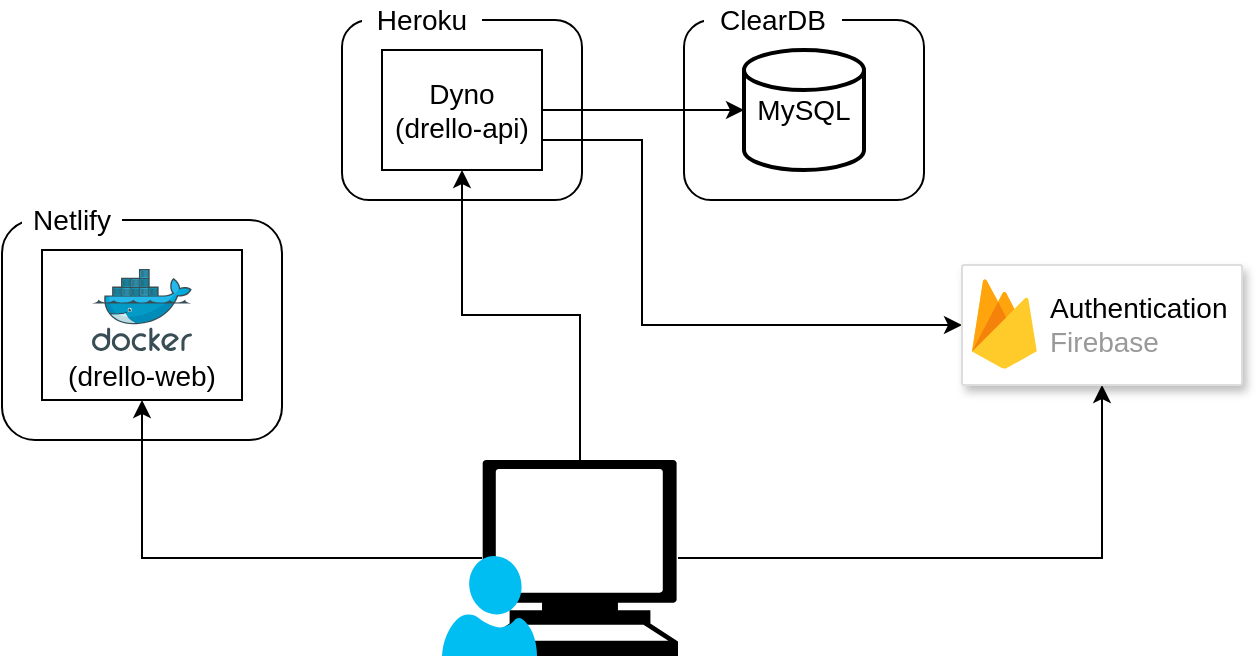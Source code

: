 <mxfile version="14.7.4" type="github">
  <diagram id="Qb-pGNMmlUkJ60Nu40Tt" name="Page-1">
    <mxGraphModel dx="922" dy="521" grid="1" gridSize="10" guides="1" tooltips="1" connect="1" arrows="1" fold="1" page="1" pageScale="1" pageWidth="827" pageHeight="1169" math="0" shadow="0">
      <root>
        <mxCell id="0" />
        <mxCell id="1" parent="0" />
        <mxCell id="jszqNJm5EIXziX5OZCZj-31" value="" style="edgeStyle=orthogonalEdgeStyle;rounded=0;orthogonalLoop=1;jettySize=auto;html=1;entryX=0.5;entryY=1;entryDx=0;entryDy=0;" edge="1" parent="1" source="jszqNJm5EIXziX5OZCZj-1" target="jszqNJm5EIXziX5OZCZj-18">
          <mxGeometry relative="1" as="geometry">
            <mxPoint x="478" y="289" as="targetPoint" />
          </mxGeometry>
        </mxCell>
        <mxCell id="jszqNJm5EIXziX5OZCZj-1" value="" style="shape=mxgraph.signs.tech.computer;html=1;pointerEvents=1;fillColor=#000000;strokeColor=none;verticalLabelPosition=bottom;verticalAlign=top;align=center;" vertex="1" parent="1">
          <mxGeometry x="300" y="240" width="98" height="98" as="geometry" />
        </mxCell>
        <mxCell id="jszqNJm5EIXziX5OZCZj-2" value="" style="verticalLabelPosition=bottom;html=1;verticalAlign=top;align=center;strokeColor=none;fillColor=#00BEF2;shape=mxgraph.azure.user;" vertex="1" parent="1">
          <mxGeometry x="280" y="288" width="47.5" height="50" as="geometry" />
        </mxCell>
        <mxCell id="jszqNJm5EIXziX5OZCZj-4" value="" style="rounded=1;whiteSpace=wrap;html=1;" vertex="1" parent="1">
          <mxGeometry x="60" y="120" width="140" height="110" as="geometry" />
        </mxCell>
        <mxCell id="jszqNJm5EIXziX5OZCZj-5" value="&lt;font style=&quot;font-size: 14px&quot;&gt;Netlify&lt;/font&gt;" style="text;html=1;strokeColor=none;align=center;verticalAlign=middle;whiteSpace=wrap;rounded=0;fillColor=#ffffff;" vertex="1" parent="1">
          <mxGeometry x="70" y="110" width="50" height="20" as="geometry" />
        </mxCell>
        <mxCell id="jszqNJm5EIXziX5OZCZj-7" value="&lt;font style=&quot;font-size: 14px&quot;&gt;&lt;br&gt;&lt;br&gt;&lt;br&gt;(drello-web)&lt;br&gt;&lt;/font&gt;" style="rounded=0;whiteSpace=wrap;html=1;fillColor=#ffffff;" vertex="1" parent="1">
          <mxGeometry x="80" y="135" width="100" height="75" as="geometry" />
        </mxCell>
        <mxCell id="jszqNJm5EIXziX5OZCZj-8" value="" style="rounded=1;whiteSpace=wrap;html=1;" vertex="1" parent="1">
          <mxGeometry x="230" y="20" width="120" height="90" as="geometry" />
        </mxCell>
        <mxCell id="jszqNJm5EIXziX5OZCZj-9" value="&lt;font style=&quot;font-size: 14px&quot;&gt;Heroku&lt;/font&gt;" style="text;html=1;strokeColor=none;align=center;verticalAlign=middle;whiteSpace=wrap;rounded=0;fillColor=#ffffff;" vertex="1" parent="1">
          <mxGeometry x="240" y="10" width="60" height="20" as="geometry" />
        </mxCell>
        <mxCell id="jszqNJm5EIXziX5OZCZj-33" value="" style="edgeStyle=orthogonalEdgeStyle;rounded=0;orthogonalLoop=1;jettySize=auto;html=1;exitX=1;exitY=0.75;exitDx=0;exitDy=0;entryX=0;entryY=0.5;entryDx=0;entryDy=0;" edge="1" parent="1" source="jszqNJm5EIXziX5OZCZj-10" target="jszqNJm5EIXziX5OZCZj-18">
          <mxGeometry relative="1" as="geometry">
            <mxPoint x="170" y="65" as="targetPoint" />
            <Array as="points">
              <mxPoint x="380" y="80" />
              <mxPoint x="380" y="173" />
            </Array>
          </mxGeometry>
        </mxCell>
        <mxCell id="jszqNJm5EIXziX5OZCZj-10" value="&lt;font style=&quot;font-size: 14px&quot;&gt;Dyno&lt;br&gt;(drello-api)&lt;/font&gt;" style="rounded=0;whiteSpace=wrap;html=1;fillColor=#ffffff;" vertex="1" parent="1">
          <mxGeometry x="250" y="35" width="80" height="60" as="geometry" />
        </mxCell>
        <mxCell id="jszqNJm5EIXziX5OZCZj-12" value="" style="rounded=1;whiteSpace=wrap;html=1;" vertex="1" parent="1">
          <mxGeometry x="401" y="20" width="120" height="90" as="geometry" />
        </mxCell>
        <mxCell id="jszqNJm5EIXziX5OZCZj-13" value="&lt;font style=&quot;font-size: 14px&quot;&gt;ClearDB&lt;/font&gt;" style="text;html=1;strokeColor=none;align=center;verticalAlign=middle;whiteSpace=wrap;rounded=0;fillColor=#ffffff;" vertex="1" parent="1">
          <mxGeometry x="411" y="10" width="69" height="20" as="geometry" />
        </mxCell>
        <mxCell id="jszqNJm5EIXziX5OZCZj-15" value="&lt;font style=&quot;font-size: 14px&quot;&gt;MySQL&lt;/font&gt;" style="strokeWidth=2;html=1;shape=mxgraph.flowchart.database;whiteSpace=wrap;fillColor=#ffffff;" vertex="1" parent="1">
          <mxGeometry x="431" y="35" width="60" height="60" as="geometry" />
        </mxCell>
        <mxCell id="jszqNJm5EIXziX5OZCZj-18" value="" style="strokeColor=#dddddd;shadow=1;strokeWidth=1;rounded=1;absoluteArcSize=1;arcSize=2;fillColor=#ffffff;" vertex="1" parent="1">
          <mxGeometry x="540" y="142.5" width="140" height="60" as="geometry" />
        </mxCell>
        <mxCell id="jszqNJm5EIXziX5OZCZj-19" value="&lt;font style=&quot;font-size: 14px&quot;&gt;&lt;font color=&quot;#000000&quot; style=&quot;font-size: 14px&quot;&gt;Authentication&lt;/font&gt;&lt;br&gt;Firebase&lt;/font&gt;" style="dashed=0;connectable=0;html=1;fillColor=#5184F3;strokeColor=none;shape=mxgraph.gcp2.firebase;part=1;labelPosition=right;verticalLabelPosition=middle;align=left;verticalAlign=middle;spacingLeft=5;fontColor=#999999;fontSize=12;" vertex="1" parent="jszqNJm5EIXziX5OZCZj-18">
          <mxGeometry width="32.4" height="45" relative="1" as="geometry">
            <mxPoint x="5" y="7" as="offset" />
          </mxGeometry>
        </mxCell>
        <mxCell id="jszqNJm5EIXziX5OZCZj-23" value="" style="aspect=fixed;html=1;points=[];align=center;image;fontSize=12;image=img/lib/mscae/Docker.svg;fillColor=#ffffff;" vertex="1" parent="1">
          <mxGeometry x="105" y="144.5" width="50" height="41" as="geometry" />
        </mxCell>
        <mxCell id="jszqNJm5EIXziX5OZCZj-26" value="" style="edgeStyle=orthogonalEdgeStyle;rounded=0;orthogonalLoop=1;jettySize=auto;html=1;entryX=0.5;entryY=1;entryDx=0;entryDy=0;" edge="1" parent="1" source="jszqNJm5EIXziX5OZCZj-1" target="jszqNJm5EIXziX5OZCZj-7">
          <mxGeometry relative="1" as="geometry">
            <mxPoint x="231" y="289" as="targetPoint" />
          </mxGeometry>
        </mxCell>
        <mxCell id="jszqNJm5EIXziX5OZCZj-28" value="" style="edgeStyle=orthogonalEdgeStyle;rounded=0;orthogonalLoop=1;jettySize=auto;html=1;entryX=0.5;entryY=1;entryDx=0;entryDy=0;" edge="1" parent="1" source="jszqNJm5EIXziX5OZCZj-1" target="jszqNJm5EIXziX5OZCZj-10">
          <mxGeometry relative="1" as="geometry">
            <mxPoint x="349.0" y="160" as="targetPoint" />
          </mxGeometry>
        </mxCell>
        <mxCell id="jszqNJm5EIXziX5OZCZj-29" value="" style="edgeStyle=orthogonalEdgeStyle;rounded=0;orthogonalLoop=1;jettySize=auto;html=1;" edge="1" parent="1" source="jszqNJm5EIXziX5OZCZj-10" target="jszqNJm5EIXziX5OZCZj-15">
          <mxGeometry relative="1" as="geometry" />
        </mxCell>
      </root>
    </mxGraphModel>
  </diagram>
</mxfile>
